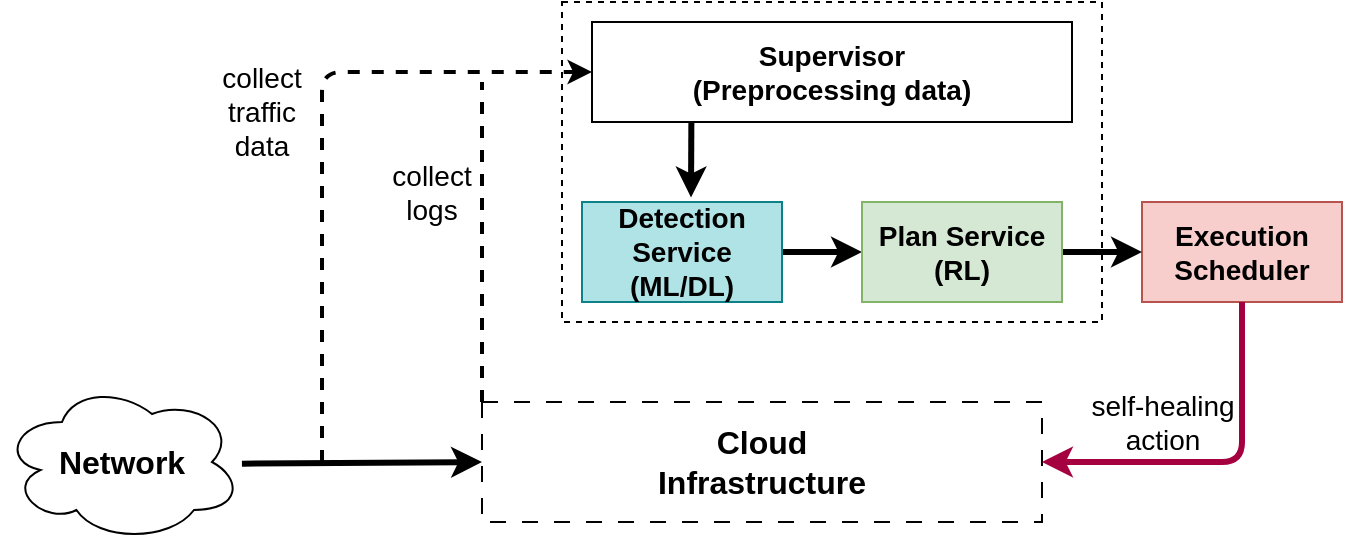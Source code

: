 <mxfile>
    <diagram id="wrJ0iPX1qmxm140D1reF" name="IDS (ML/DL)">
        <mxGraphModel dx="1041" dy="543" grid="1" gridSize="10" guides="1" tooltips="1" connect="1" arrows="1" fold="1" page="1" pageScale="1" pageWidth="850" pageHeight="1100" math="0" shadow="0">
            <root>
                <mxCell id="0"/>
                <mxCell id="1" parent="0"/>
                <mxCell id="gzNPXB6BOLYHcV_Kieoe-34" value="" style="rounded=0;whiteSpace=wrap;html=1;fillColor=none;dashed=1;dashPattern=8 8;" parent="1" vertex="1">
                    <mxGeometry x="400" y="400" width="280" height="60" as="geometry"/>
                </mxCell>
                <mxCell id="gzNPXB6BOLYHcV_Kieoe-31" style="edgeStyle=none;html=1;strokeWidth=3;entryX=0;entryY=0.5;entryDx=0;entryDy=0;" parent="1" source="7" edge="1" target="gzNPXB6BOLYHcV_Kieoe-34">
                    <mxGeometry relative="1" as="geometry">
                        <mxPoint x="340" y="200" as="targetPoint"/>
                    </mxGeometry>
                </mxCell>
                <mxCell id="7" value="Network" style="ellipse;shape=cloud;whiteSpace=wrap;html=1;fontSize=16;fontStyle=1" parent="1" vertex="1">
                    <mxGeometry x="160" y="390" width="120" height="80" as="geometry"/>
                </mxCell>
                <mxCell id="gzNPXB6BOLYHcV_Kieoe-33" value="&lt;span style=&quot;color: rgb(0, 0, 0); font-size: 16px; font-weight: 700;&quot;&gt;Cloud Infrastructure&lt;/span&gt;" style="text;html=1;align=center;verticalAlign=middle;whiteSpace=wrap;rounded=0;" parent="1" vertex="1">
                    <mxGeometry x="510" y="405" width="60" height="50" as="geometry"/>
                </mxCell>
                <mxCell id="gzNPXB6BOLYHcV_Kieoe-44" value="" style="group;rotation=0;" parent="1" vertex="1" connectable="0">
                    <mxGeometry x="440" y="200" width="400" height="160" as="geometry"/>
                </mxCell>
                <mxCell id="gzNPXB6BOLYHcV_Kieoe-43" value="" style="rounded=0;whiteSpace=wrap;html=1;fillColor=none;dashed=1;rotation=0;" parent="gzNPXB6BOLYHcV_Kieoe-44" vertex="1">
                    <mxGeometry width="270" height="160" as="geometry"/>
                </mxCell>
                <mxCell id="gzNPXB6BOLYHcV_Kieoe-36" value="Supervisor&lt;br&gt;(Preprocessing data)" style="rounded=0;whiteSpace=wrap;html=1;fontStyle=1;rotation=0;fontSize=14;" parent="gzNPXB6BOLYHcV_Kieoe-44" vertex="1">
                    <mxGeometry x="15" y="10" width="240" height="50" as="geometry"/>
                </mxCell>
                <mxCell id="gzNPXB6BOLYHcV_Kieoe-39" style="edgeStyle=none;html=1;entryX=0;entryY=0.5;entryDx=0;entryDy=0;strokeWidth=3;" parent="gzNPXB6BOLYHcV_Kieoe-44" source="gzNPXB6BOLYHcV_Kieoe-37" edge="1">
                    <mxGeometry relative="1" as="geometry">
                        <mxPoint x="150" y="125" as="targetPoint"/>
                    </mxGeometry>
                </mxCell>
                <mxCell id="gzNPXB6BOLYHcV_Kieoe-37" value="Detection Service &lt;br&gt;(ML/DL)" style="rounded=0;whiteSpace=wrap;html=1;fontStyle=1;rotation=0;fontSize=14;fillColor=#b0e3e6;strokeColor=#0e8088;" parent="gzNPXB6BOLYHcV_Kieoe-44" vertex="1">
                    <mxGeometry x="10" y="100" width="100" height="50" as="geometry"/>
                </mxCell>
                <mxCell id="gzNPXB6BOLYHcV_Kieoe-38" value="" style="endArrow=classic;html=1;entryX=0.545;entryY=-0.046;entryDx=0;entryDy=0;exitX=0.207;exitY=1.005;exitDx=0;exitDy=0;exitPerimeter=0;strokeWidth=3;entryPerimeter=0;" parent="gzNPXB6BOLYHcV_Kieoe-44" source="gzNPXB6BOLYHcV_Kieoe-36" target="gzNPXB6BOLYHcV_Kieoe-37" edge="1">
                    <mxGeometry width="50" height="50" relative="1" as="geometry">
                        <mxPoint x="62" y="62" as="sourcePoint"/>
                        <mxPoint x="240" y="100" as="targetPoint"/>
                    </mxGeometry>
                </mxCell>
                <mxCell id="gzNPXB6BOLYHcV_Kieoe-40" value="Execution Scheduler" style="rounded=0;whiteSpace=wrap;html=1;fontStyle=1;rotation=0;fontSize=14;fillColor=#f8cecc;strokeColor=#b85450;" parent="gzNPXB6BOLYHcV_Kieoe-44" vertex="1">
                    <mxGeometry x="290" y="100" width="100" height="50" as="geometry"/>
                </mxCell>
                <mxCell id="gzNPXB6BOLYHcV_Kieoe-42" style="edgeStyle=none;html=1;entryX=0;entryY=0.5;entryDx=0;entryDy=0;strokeWidth=3;" parent="gzNPXB6BOLYHcV_Kieoe-44" source="gzNPXB6BOLYHcV_Kieoe-41" target="gzNPXB6BOLYHcV_Kieoe-40" edge="1">
                    <mxGeometry relative="1" as="geometry"/>
                </mxCell>
                <mxCell id="gzNPXB6BOLYHcV_Kieoe-41" value="Plan Service&lt;br&gt;(RL)" style="rounded=0;whiteSpace=wrap;html=1;fontStyle=1;rotation=0;fontSize=14;fillColor=#d5e8d4;strokeColor=#82b366;" parent="gzNPXB6BOLYHcV_Kieoe-44" vertex="1">
                    <mxGeometry x="150" y="100" width="100" height="50" as="geometry"/>
                </mxCell>
                <mxCell id="Y8-KX3XCggIvAwp4-clz-7" value="" style="endArrow=classic;html=1;entryX=0;entryY=0.5;entryDx=0;entryDy=0;strokeWidth=2;dashed=1;" edge="1" parent="1" target="gzNPXB6BOLYHcV_Kieoe-36">
                    <mxGeometry width="50" height="50" relative="1" as="geometry">
                        <mxPoint x="320" y="430" as="sourcePoint"/>
                        <mxPoint x="360" y="230" as="targetPoint"/>
                        <Array as="points">
                            <mxPoint x="320" y="235"/>
                        </Array>
                    </mxGeometry>
                </mxCell>
                <mxCell id="Y8-KX3XCggIvAwp4-clz-8" value="collect&lt;div&gt;traffic&lt;/div&gt;&lt;div&gt;data&lt;/div&gt;" style="text;html=1;align=center;verticalAlign=middle;whiteSpace=wrap;rounded=0;fontSize=14;" vertex="1" parent="1">
                    <mxGeometry x="260" y="240" width="60" height="30" as="geometry"/>
                </mxCell>
                <mxCell id="Y8-KX3XCggIvAwp4-clz-9" value="" style="endArrow=none;html=1;strokeWidth=2;dashed=1;" edge="1" parent="1">
                    <mxGeometry width="50" height="50" relative="1" as="geometry">
                        <mxPoint x="400" y="400" as="sourcePoint"/>
                        <mxPoint x="400" y="240" as="targetPoint"/>
                    </mxGeometry>
                </mxCell>
                <mxCell id="Y8-KX3XCggIvAwp4-clz-10" value="collect&lt;div&gt;logs&lt;/div&gt;" style="text;html=1;align=center;verticalAlign=middle;whiteSpace=wrap;rounded=0;fontSize=14;" vertex="1" parent="1">
                    <mxGeometry x="350" y="280" width="50" height="30" as="geometry"/>
                </mxCell>
                <mxCell id="Y8-KX3XCggIvAwp4-clz-11" style="edgeStyle=none;html=1;entryX=1;entryY=0.5;entryDx=0;entryDy=0;strokeWidth=3;fillColor=#d80073;strokeColor=#A50040;" edge="1" parent="1" source="gzNPXB6BOLYHcV_Kieoe-40" target="gzNPXB6BOLYHcV_Kieoe-34">
                    <mxGeometry relative="1" as="geometry">
                        <Array as="points">
                            <mxPoint x="780" y="430"/>
                        </Array>
                    </mxGeometry>
                </mxCell>
                <mxCell id="Y8-KX3XCggIvAwp4-clz-12" value="self-healing&lt;div&gt;action&lt;/div&gt;" style="text;html=1;align=center;verticalAlign=middle;resizable=0;points=[];autosize=1;strokeColor=none;fillColor=none;fontSize=14;" vertex="1" parent="1">
                    <mxGeometry x="690" y="385" width="100" height="50" as="geometry"/>
                </mxCell>
            </root>
        </mxGraphModel>
    </diagram>
    <diagram name="IDS" id="RGWZN90WRd2-cQNtXJiE">
        <mxGraphModel dx="863" dy="450" grid="1" gridSize="10" guides="1" tooltips="1" connect="1" arrows="1" fold="1" page="1" pageScale="1" pageWidth="850" pageHeight="1100" math="0" shadow="0">
            <root>
                <mxCell id="r2DBO491cHijH0JlQTzz-0"/>
                <mxCell id="r2DBO491cHijH0JlQTzz-1" parent="r2DBO491cHijH0JlQTzz-0"/>
                <mxCell id="2-klGoUmm-_55P2nOZ8--2" style="edgeStyle=none;html=1;entryX=0;entryY=0.5;entryDx=0;entryDy=0;fontStyle=0;strokeWidth=3;" edge="1" parent="r2DBO491cHijH0JlQTzz-1" source="r2DBO491cHijH0JlQTzz-2" target="2-klGoUmm-_55P2nOZ8--0">
                    <mxGeometry relative="1" as="geometry"/>
                </mxCell>
                <mxCell id="r2DBO491cHijH0JlQTzz-2" value="Network" style="ellipse;shape=cloud;whiteSpace=wrap;html=1;fontSize=16;fontStyle=1" parent="r2DBO491cHijH0JlQTzz-1" vertex="1">
                    <mxGeometry x="200" y="240" width="120" height="80" as="geometry"/>
                </mxCell>
                <mxCell id="2-klGoUmm-_55P2nOZ8--10" style="edgeStyle=none;html=1;entryX=0.5;entryY=1;entryDx=0;entryDy=0;strokeWidth=2;dashed=1;" edge="1" parent="r2DBO491cHijH0JlQTzz-1" source="2-klGoUmm-_55P2nOZ8--0" target="2-klGoUmm-_55P2nOZ8--3">
                    <mxGeometry relative="1" as="geometry"/>
                </mxCell>
                <mxCell id="2-klGoUmm-_55P2nOZ8--0" value="" style="rounded=0;whiteSpace=wrap;html=1;fillColor=none;dashed=1;dashPattern=8 8;" vertex="1" parent="r2DBO491cHijH0JlQTzz-1">
                    <mxGeometry x="400" y="250" width="160" height="60" as="geometry"/>
                </mxCell>
                <mxCell id="2-klGoUmm-_55P2nOZ8--1" value="&lt;font style=&quot;font-size: 16px;&quot;&gt;Cloud Infrastructure&lt;/font&gt;" style="text;html=1;align=center;verticalAlign=middle;whiteSpace=wrap;rounded=0;fontStyle=1" vertex="1" parent="r2DBO491cHijH0JlQTzz-1">
                    <mxGeometry x="450" y="265" width="60" height="30" as="geometry"/>
                </mxCell>
                <mxCell id="2-klGoUmm-_55P2nOZ8--3" value="Network-based&lt;br&gt;IDS" style="rounded=0;whiteSpace=wrap;html=1;fontSize=14;fillColor=#b1ddf0;strokeColor=#10739e;fontStyle=1" vertex="1" parent="r2DBO491cHijH0JlQTzz-1">
                    <mxGeometry x="425" y="145" width="110" height="40" as="geometry"/>
                </mxCell>
                <mxCell id="2-klGoUmm-_55P2nOZ8--4" value="" style="endArrow=classic;html=1;entryX=0;entryY=0.5;entryDx=0;entryDy=0;strokeWidth=2;dashed=1;" edge="1" parent="r2DBO491cHijH0JlQTzz-1" target="2-klGoUmm-_55P2nOZ8--3">
                    <mxGeometry width="50" height="50" relative="1" as="geometry">
                        <mxPoint x="350" y="280" as="sourcePoint"/>
                        <mxPoint x="550" y="270" as="targetPoint"/>
                        <Array as="points">
                            <mxPoint x="350" y="165"/>
                        </Array>
                    </mxGeometry>
                </mxCell>
                <mxCell id="2-klGoUmm-_55P2nOZ8--6" value="collect traffic data" style="text;html=1;align=center;verticalAlign=middle;whiteSpace=wrap;rounded=0;fontSize=14;" vertex="1" parent="r2DBO491cHijH0JlQTzz-1">
                    <mxGeometry x="290" y="155" width="60" height="30" as="geometry"/>
                </mxCell>
                <mxCell id="2-klGoUmm-_55P2nOZ8--7" value="notify" style="text;html=1;align=center;verticalAlign=middle;whiteSpace=wrap;rounded=0;fontSize=14;" vertex="1" parent="r2DBO491cHijH0JlQTzz-1">
                    <mxGeometry x="540" y="140" width="60" height="30" as="geometry"/>
                </mxCell>
                <mxCell id="2-klGoUmm-_55P2nOZ8--9" style="edgeStyle=none;html=1;entryX=0;entryY=0.5;entryDx=0;entryDy=0;entryPerimeter=0;strokeWidth=3;fillColor=#e3c800;strokeColor=#B09500;" edge="1" parent="r2DBO491cHijH0JlQTzz-1" source="2-klGoUmm-_55P2nOZ8--3">
                    <mxGeometry relative="1" as="geometry">
                        <mxPoint x="610" y="165" as="targetPoint"/>
                    </mxGeometry>
                </mxCell>
                <mxCell id="2-klGoUmm-_55P2nOZ8--11" value="collect logs" style="text;html=1;align=center;verticalAlign=middle;whiteSpace=wrap;rounded=0;fontSize=14;" vertex="1" parent="r2DBO491cHijH0JlQTzz-1">
                    <mxGeometry x="430" y="200" width="45" height="30" as="geometry"/>
                </mxCell>
                <mxCell id="2-klGoUmm-_55P2nOZ8--12" value="" style="sketch=0;pointerEvents=1;shadow=0;dashed=0;html=1;strokeColor=none;labelPosition=center;verticalLabelPosition=bottom;verticalAlign=top;align=center;fillColor=#515151;shape=mxgraph.mscae.system_center.admin_console" vertex="1" parent="r2DBO491cHijH0JlQTzz-1">
                    <mxGeometry x="610" y="149" width="50" height="36" as="geometry"/>
                </mxCell>
            </root>
        </mxGraphModel>
    </diagram>
    <diagram id="A3fZ5aS6mSkf_JGMIbPz" name="DDoS attack demo">
        <mxGraphModel dx="1510" dy="787" grid="1" gridSize="10" guides="1" tooltips="1" connect="1" arrows="1" fold="1" page="1" pageScale="1" pageWidth="850" pageHeight="1100" math="0" shadow="0">
            <root>
                <mxCell id="0"/>
                <mxCell id="1" parent="0"/>
                <mxCell id="h2tU3PNOMT-ejTLosm9A-1" style="edgeStyle=none;curved=1;rounded=0;orthogonalLoop=1;jettySize=auto;html=1;entryX=0;entryY=0.5;entryDx=0;entryDy=0;fontSize=12;startSize=8;endSize=8;strokeWidth=3;" parent="1" source="h2tU3PNOMT-ejTLosm9A-2" target="h2tU3PNOMT-ejTLosm9A-4" edge="1">
                    <mxGeometry relative="1" as="geometry"/>
                </mxCell>
                <mxCell id="h2tU3PNOMT-ejTLosm9A-2" value="Giám sát lưu lượng mạng" style="rounded=0;whiteSpace=wrap;html=1;fontSize=16;fontStyle=1" parent="1" vertex="1">
                    <mxGeometry x="160" y="130" width="120" height="60" as="geometry"/>
                </mxCell>
                <mxCell id="h2tU3PNOMT-ejTLosm9A-3" style="edgeStyle=none;curved=1;rounded=0;orthogonalLoop=1;jettySize=auto;html=1;entryX=0.5;entryY=0;entryDx=0;entryDy=0;fontSize=12;startSize=8;endSize=8;strokeWidth=3;" parent="1" source="h2tU3PNOMT-ejTLosm9A-4" target="h2tU3PNOMT-ejTLosm9A-7" edge="1">
                    <mxGeometry relative="1" as="geometry"/>
                </mxCell>
                <mxCell id="h2tU3PNOMT-ejTLosm9A-4" value="Phân tích hành vi bất thường" style="rounded=0;whiteSpace=wrap;html=1;fontSize=16;fontStyle=1" parent="1" vertex="1">
                    <mxGeometry x="360" y="130" width="120" height="60" as="geometry"/>
                </mxCell>
                <mxCell id="h2tU3PNOMT-ejTLosm9A-5" style="edgeStyle=none;curved=1;rounded=0;orthogonalLoop=1;jettySize=auto;html=1;entryX=0.5;entryY=0;entryDx=0;entryDy=0;fontSize=12;startSize=8;endSize=8;strokeWidth=3;" parent="1" source="h2tU3PNOMT-ejTLosm9A-7" target="h2tU3PNOMT-ejTLosm9A-8" edge="1">
                    <mxGeometry relative="1" as="geometry"/>
                </mxCell>
                <mxCell id="h2tU3PNOMT-ejTLosm9A-6" style="edgeStyle=none;curved=1;rounded=0;orthogonalLoop=1;jettySize=auto;html=1;entryX=0.5;entryY=0;entryDx=0;entryDy=0;fontSize=12;startSize=8;endSize=8;strokeWidth=3;" parent="1" source="h2tU3PNOMT-ejTLosm9A-7" target="h2tU3PNOMT-ejTLosm9A-9" edge="1">
                    <mxGeometry relative="1" as="geometry"/>
                </mxCell>
                <mxCell id="h2tU3PNOMT-ejTLosm9A-7" value="Phát hiện, phân loại tấn công DDoS bằng ML/DL" style="rounded=0;whiteSpace=wrap;html=1;fontSize=16;fontStyle=1" parent="1" vertex="1">
                    <mxGeometry x="330" y="250" width="180" height="60" as="geometry"/>
                </mxCell>
                <mxCell id="h2tU3PNOMT-ejTLosm9A-8" value="Tự động chặn IP tấn công" style="rounded=0;whiteSpace=wrap;html=1;fontSize=16;fontStyle=1" parent="1" vertex="1">
                    <mxGeometry x="240" y="370" width="120" height="60" as="geometry"/>
                </mxCell>
                <mxCell id="h2tU3PNOMT-ejTLosm9A-9" value="Cân bằng tải &amp;amp; mở rộng tài nguyên" style="rounded=0;whiteSpace=wrap;html=1;fontSize=16;fontStyle=1" parent="1" vertex="1">
                    <mxGeometry x="480" y="370" width="120" height="60" as="geometry"/>
                </mxCell>
            </root>
        </mxGraphModel>
    </diagram>
</mxfile>